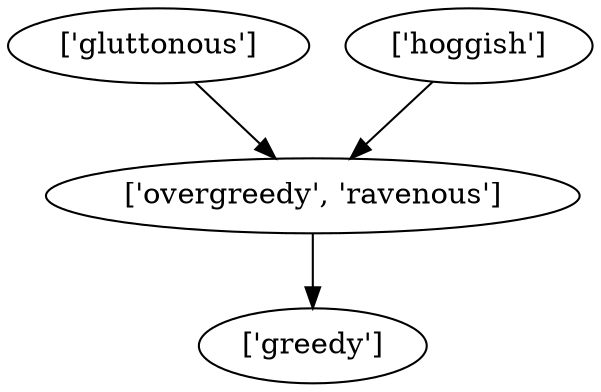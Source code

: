 strict digraph  {
	"['gluttonous']" -> "['overgreedy', 'ravenous']";
	"['overgreedy', 'ravenous']" -> "['greedy']";
	"['hoggish']" -> "['overgreedy', 'ravenous']";
}
